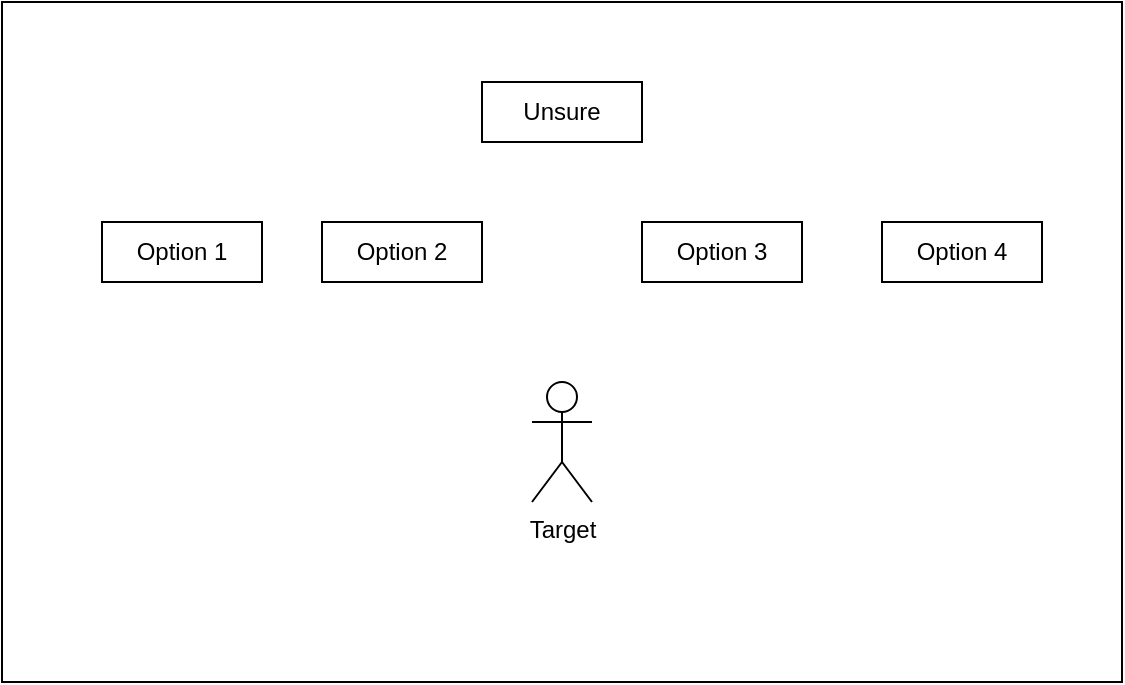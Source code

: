 <mxfile version="15.8.2" type="device"><diagram id="hnX_1UPv3mT1tUZpPxl4" name="Page-1"><mxGraphModel dx="2062" dy="1065" grid="1" gridSize="10" guides="1" tooltips="1" connect="1" arrows="1" fold="1" page="1" pageScale="1" pageWidth="827" pageHeight="1169" math="0" shadow="0"><root><mxCell id="0"/><mxCell id="1" parent="0"/><mxCell id="sFdEpMgT8PXFZoFn3DG5-1" value="" style="rounded=0;whiteSpace=wrap;html=1;" vertex="1" parent="1"><mxGeometry x="160" y="160" width="560" height="340" as="geometry"/></mxCell><mxCell id="sFdEpMgT8PXFZoFn3DG5-6" value="Target" style="shape=umlActor;verticalLabelPosition=bottom;verticalAlign=top;html=1;outlineConnect=0;" vertex="1" parent="1"><mxGeometry x="425" y="350" width="30" height="60" as="geometry"/></mxCell><mxCell id="sFdEpMgT8PXFZoFn3DG5-8" value="Option 1" style="rounded=0;whiteSpace=wrap;html=1;" vertex="1" parent="1"><mxGeometry x="210" y="270" width="80" height="30" as="geometry"/></mxCell><mxCell id="sFdEpMgT8PXFZoFn3DG5-9" value="Option 2" style="rounded=0;whiteSpace=wrap;html=1;" vertex="1" parent="1"><mxGeometry x="320" y="270" width="80" height="30" as="geometry"/></mxCell><mxCell id="sFdEpMgT8PXFZoFn3DG5-10" value="Option 3" style="rounded=0;whiteSpace=wrap;html=1;" vertex="1" parent="1"><mxGeometry x="480" y="270" width="80" height="30" as="geometry"/></mxCell><mxCell id="sFdEpMgT8PXFZoFn3DG5-11" value="Option 4" style="rounded=0;whiteSpace=wrap;html=1;" vertex="1" parent="1"><mxGeometry x="600" y="270" width="80" height="30" as="geometry"/></mxCell><mxCell id="sFdEpMgT8PXFZoFn3DG5-12" value="Unsure" style="rounded=0;whiteSpace=wrap;html=1;" vertex="1" parent="1"><mxGeometry x="400" y="200" width="80" height="30" as="geometry"/></mxCell><mxCell id="sFdEpMgT8PXFZoFn3DG5-13" style="edgeStyle=orthogonalEdgeStyle;rounded=0;orthogonalLoop=1;jettySize=auto;html=1;exitX=0.5;exitY=1;exitDx=0;exitDy=0;" edge="1" parent="1" source="sFdEpMgT8PXFZoFn3DG5-8" target="sFdEpMgT8PXFZoFn3DG5-8"><mxGeometry relative="1" as="geometry"/></mxCell></root></mxGraphModel></diagram></mxfile>